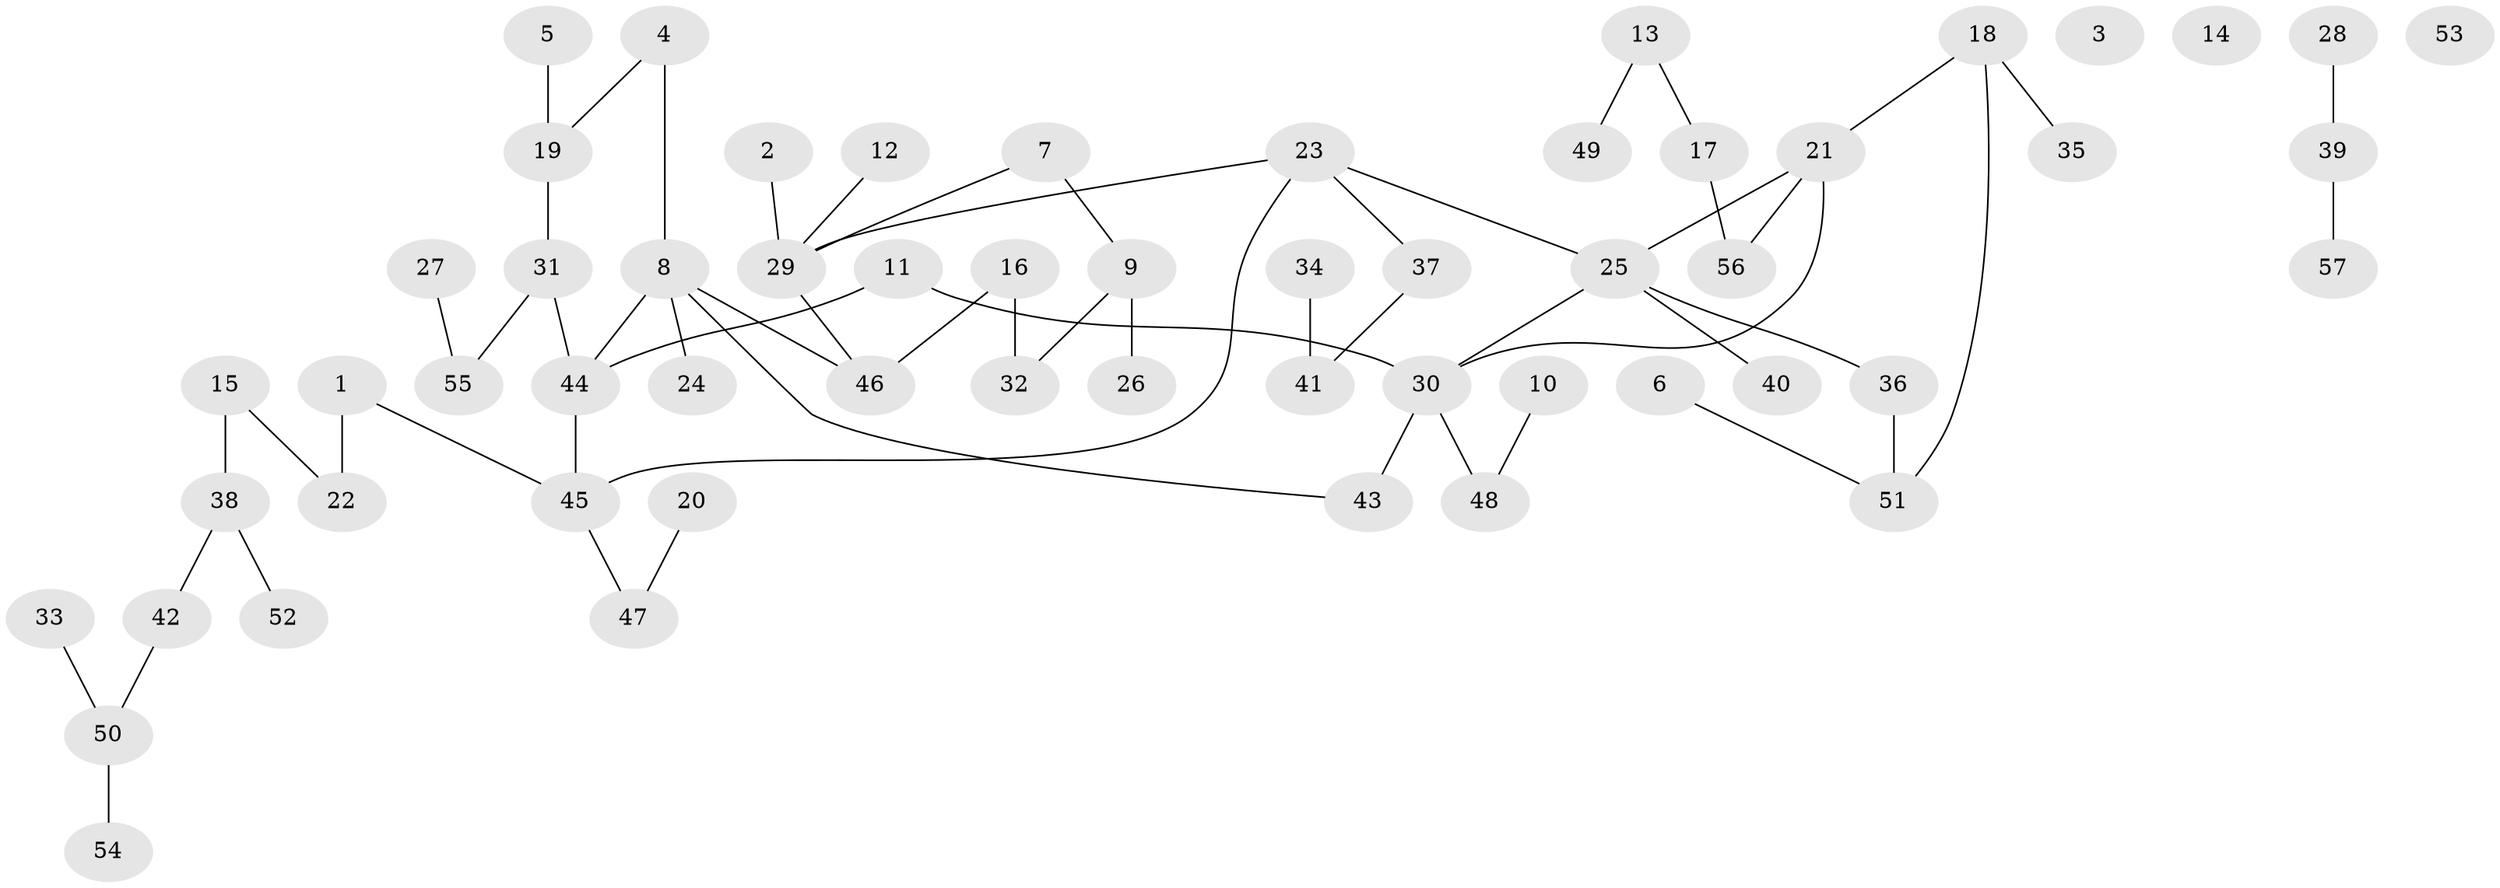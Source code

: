 // Generated by graph-tools (version 1.1) at 2025/49/03/09/25 03:49:07]
// undirected, 57 vertices, 59 edges
graph export_dot {
graph [start="1"]
  node [color=gray90,style=filled];
  1;
  2;
  3;
  4;
  5;
  6;
  7;
  8;
  9;
  10;
  11;
  12;
  13;
  14;
  15;
  16;
  17;
  18;
  19;
  20;
  21;
  22;
  23;
  24;
  25;
  26;
  27;
  28;
  29;
  30;
  31;
  32;
  33;
  34;
  35;
  36;
  37;
  38;
  39;
  40;
  41;
  42;
  43;
  44;
  45;
  46;
  47;
  48;
  49;
  50;
  51;
  52;
  53;
  54;
  55;
  56;
  57;
  1 -- 22;
  1 -- 45;
  2 -- 29;
  4 -- 8;
  4 -- 19;
  5 -- 19;
  6 -- 51;
  7 -- 9;
  7 -- 29;
  8 -- 24;
  8 -- 43;
  8 -- 44;
  8 -- 46;
  9 -- 26;
  9 -- 32;
  10 -- 48;
  11 -- 30;
  11 -- 44;
  12 -- 29;
  13 -- 17;
  13 -- 49;
  15 -- 22;
  15 -- 38;
  16 -- 32;
  16 -- 46;
  17 -- 56;
  18 -- 21;
  18 -- 35;
  18 -- 51;
  19 -- 31;
  20 -- 47;
  21 -- 25;
  21 -- 30;
  21 -- 56;
  23 -- 25;
  23 -- 29;
  23 -- 37;
  23 -- 45;
  25 -- 30;
  25 -- 36;
  25 -- 40;
  27 -- 55;
  28 -- 39;
  29 -- 46;
  30 -- 43;
  30 -- 48;
  31 -- 44;
  31 -- 55;
  33 -- 50;
  34 -- 41;
  36 -- 51;
  37 -- 41;
  38 -- 42;
  38 -- 52;
  39 -- 57;
  42 -- 50;
  44 -- 45;
  45 -- 47;
  50 -- 54;
}
